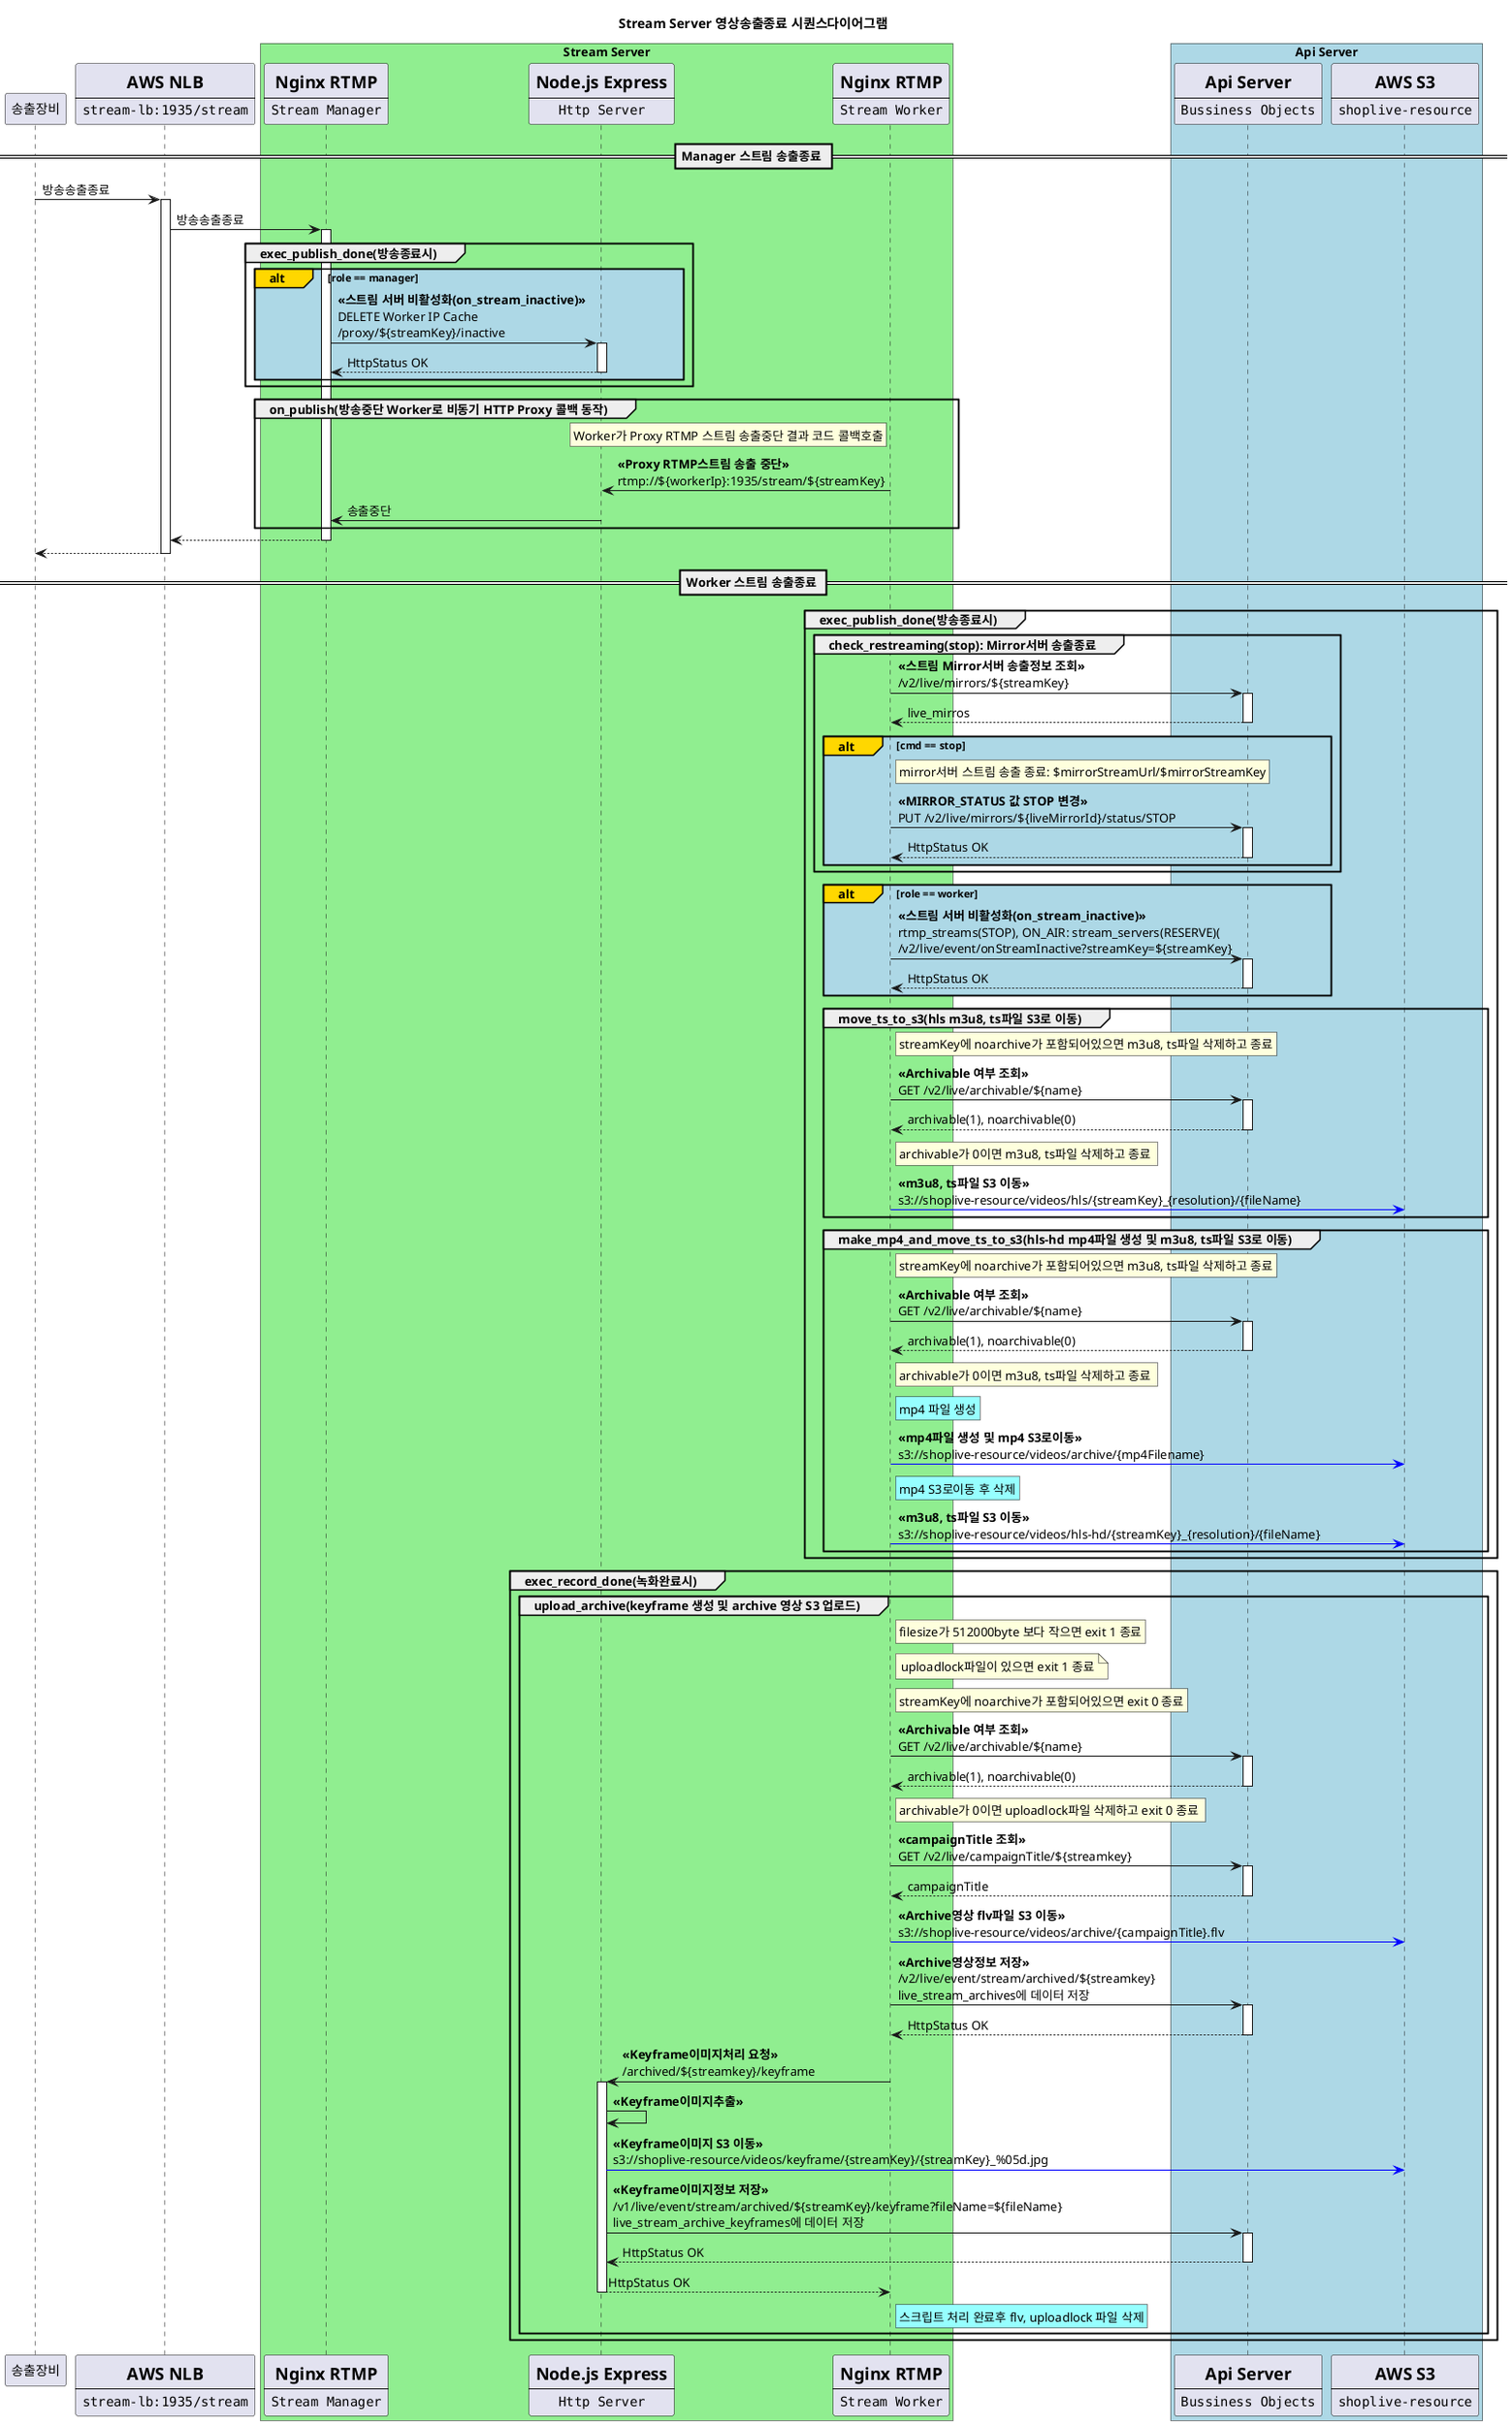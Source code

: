 @@startuml

title "Stream Server 영상송출종료 시퀀스다이어그램"

participant "송출장비" as broadcast
participant lb [
    =AWS NLB
    ----
    ""stream-lb:1935/stream""
]
box "Stream Server" #LightGreen
participant manager [
    =Nginx RTMP
    ----
    ""Stream Manager""
]
participant httpserver [
    =Node.js Express
    ----
    ""Http Server""
]
participant worker [
    =Nginx RTMP
    ----
    ""Stream Worker""
]
end box
box "Api Server" #LightBlue
participant bo [
    =Api Server
    ----
    ""Bussiness Objects""
]
participant s3 [
    =AWS S3
    ----
    ""shoplive-resource""
]
end box

== Manager 스트림 송출종료 ==

broadcast -> lb ++ : 방송송출종료

    lb -> manager ++ : 방송송출종료

        group  exec_publish_done(방송종료시)
            alt#Gold #LightBlue **role == manager**
                manager -> httpserver ++ : **<<스트림 서버 비활성화(on_stream_inactive)>>**\nDELETE Worker IP Cache\n/proxy/${streamKey}/inactive 
                return HttpStatus OK
            end
        end

        group on_publish(방송중단 Worker로 비동기 HTTP Proxy 콜백 동작)
            rnote left worker
            Worker가 Proxy RTMP 스트림 송출중단 결과 코드 콜백호출
            endrnote
            worker -> httpserver : **<<Proxy RTMP스트림 송출 중단>>**\nrtmp://${workerIp}:1935/stream/${streamKey}
            httpserver -> manager : 송출중단
        end
    return
return

== Worker 스트림 송출종료 ==

group  exec_publish_done(방송종료시)
    group check_restreaming(stop): Mirror서버 송출종료
        worker -> bo ++ : **<<스트림 Mirror서버 송출정보 조회>>**\n/v2/live/mirrors/${streamKey}
        return live_mirros
        alt#Gold #LightBlue **cmd == stop**
            rnote right worker
            mirror서버 스트림 송출 종료: $mirrorStreamUrl/$mirrorStreamKey
            endrnote
            worker -> bo ++ :**<<MIRROR_STATUS 값 STOP 변경>>**\nPUT /v2/live/mirrors/${liveMirrorId}/status/STOP
            return HttpStatus OK
        end
    end

    alt#Gold #LightBlue **role == worker**
        worker -> bo ++ : **<<스트림 서버 비활성화(on_stream_inactive)>>**\nrtmp_streams(STOP), ON_AIR: stream_servers(RESERVE)(\n/v2/live/event/onStreamInactive?streamKey=${streamKey}
        return HttpStatus OK
    end

    group move_ts_to_s3(hls m3u8, ts파일 S3로 이동)
        rnote right worker
        streamKey에 noarchive가 포함되어있으면 m3u8, ts파일 삭제하고 종료
        endrnote

        worker -> bo ++ : **<<Archivable 여부 조회>>**\nGET /v2/live/archivable/${name}
        return archivable(1), noarchivable(0)

        rnote right worker
        archivable가 0이면 m3u8, ts파일 삭제하고 종료 
        endrnote

        worker -[#Blue]> s3 : **<<m3u8, ts파일 S3 이동>>**\ns3://shoplive-resource/videos/hls/{streamKey}_{resolution}/{fileName}
    end

    group make_mp4_and_move_ts_to_s3(hls-hd mp4파일 생성 및 m3u8, ts파일 S3로 이동)
        rnote right worker
        streamKey에 noarchive가 포함되어있으면 m3u8, ts파일 삭제하고 종료
        endrnote

        worker -> bo ++ : **<<Archivable 여부 조회>>**\nGET /v2/live/archivable/${name}
        return archivable(1), noarchivable(0)

        rnote right worker
        archivable가 0이면 m3u8, ts파일 삭제하고 종료 
        endrnote

        rnote right worker #96FFFF
        mp4 파일 생성
        endrnote 

        worker -[#Blue]> s3 : **<<mp4파일 생성 및 mp4 S3로이동>>**\ns3://shoplive-resource/videos/archive/{mp4Filename}

        rnote right worker #96FFFF
        mp4 S3로이동 후 삭제
        endrnote

        worker -[#Blue]> s3 : **<<m3u8, ts파일 S3 이동>>**\ns3://shoplive-resource/videos/hls-hd/{streamKey}_{resolution}/{fileName}
    end
end

group exec_record_done(녹화완료시)
    group upload_archive(keyframe 생성 및 archive 영상 S3 업로드)
        rnote right worker
        filesize가 512000byte 보다 작으면 exit 1 종료
        endrnote 

        note right worker
        uploadlock파일이 있으면 exit 1 종료
        endrnote

        rnote right worker
        streamKey에 noarchive가 포함되어있으면 exit 0 종료
        endrnote

        worker -> bo ++ : **<<Archivable 여부 조회>>**\nGET /v2/live/archivable/${name}
        return archivable(1), noarchivable(0)

        rnote right worker
        archivable가 0이면 uploadlock파일 삭제하고 exit 0 종료 
        endrnote

        worker -> bo ++ : **<<campaignTitle 조회>>**\nGET /v2/live/campaignTitle/${streamkey}
        return campaignTitle

        worker -[#Blue]> s3 : **<<Archive영상 flv파일 S3 이동>>**\ns3://shoplive-resource/videos/archive/{campaignTitle}.flv

        worker -> bo ++ : **<<Archive영상정보 저장>>**\n/v2/live/event/stream/archived/${streamkey}\nlive_stream_archives에 데이터 저장
        return HttpStatus OK

        worker -> httpserver ++ : **<<Keyframe이미지처리 요청>>**\n/archived/${streamkey}/keyframe

            httpserver -> httpserver : **<<Keyframe이미지추출>>**
            httpserver -[#Blue]> s3 : **<<Keyframe이미지 S3 이동>>**\ns3://shoplive-resource/videos/keyframe/{streamKey}/{streamKey}_%05d.jpg

            httpserver -> bo ++ : **<<Keyframe이미지정보 저장>>**\n/v1/live/event/stream/archived/${streamKey}/keyframe?fileName=${fileName}\nlive_stream_archive_keyframes에 데이터 저장
            return HttpStatus OK

        return HttpStatus OK

        rnote right worker #96FFFF
        스크립트 처리 완료후 flv, uploadlock 파일 삭제
        endrnote
    end
end
@@enduml